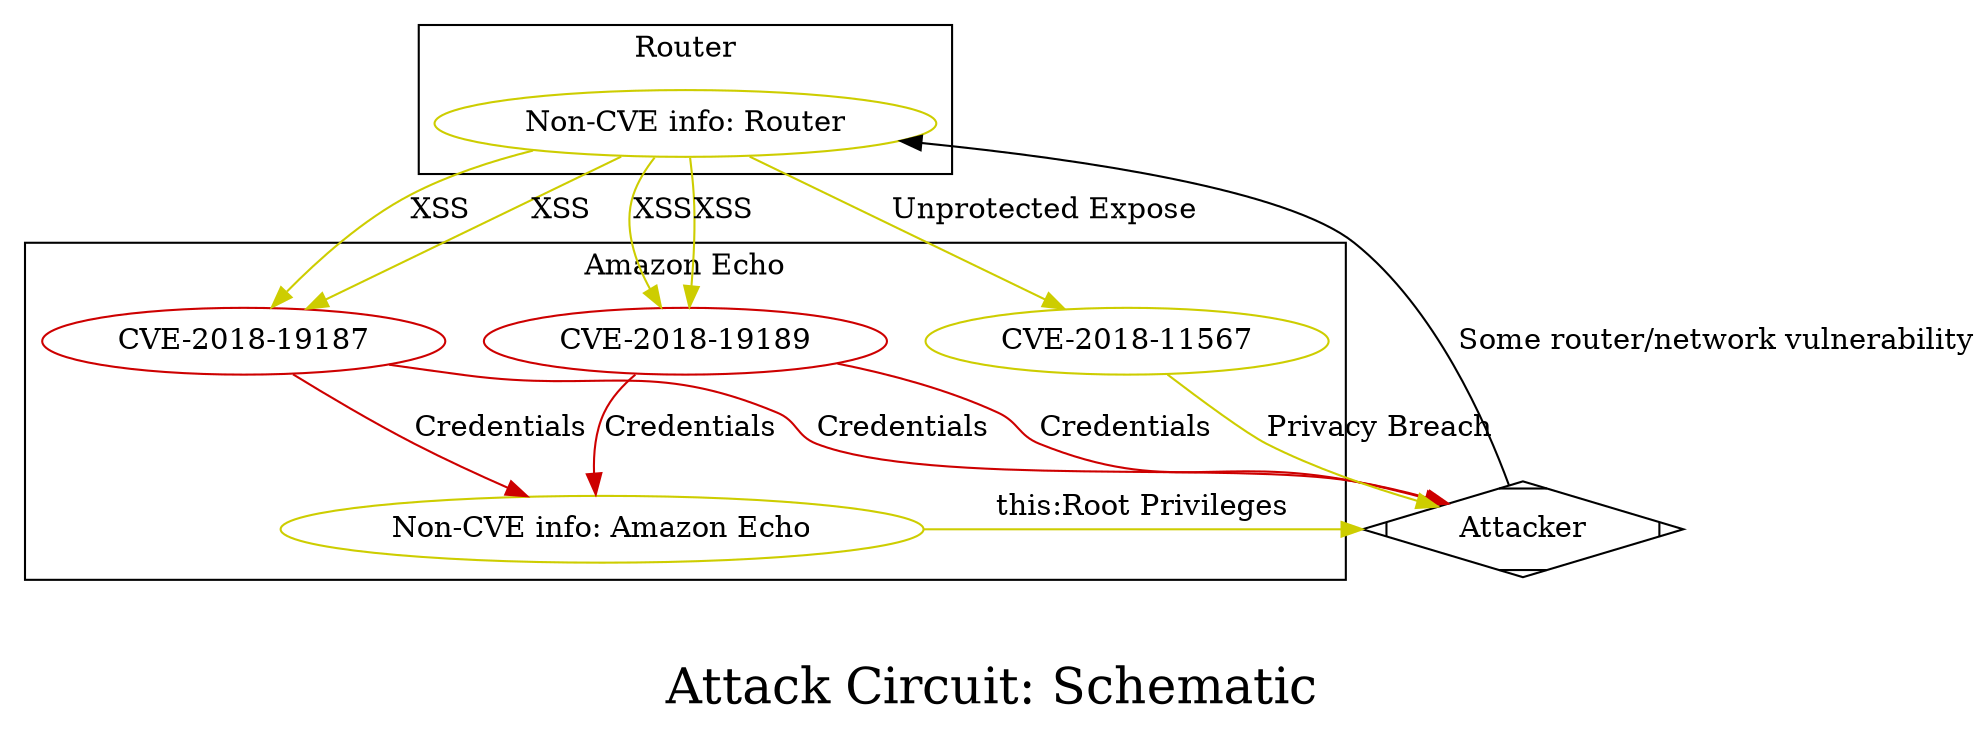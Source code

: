 /*****
Attack Circuit: Schematic
*****/

digraph G {
  graph [splines=true overlap=false]
  node  [shape=ellipse, width=0.3, height=0.3]
  0 [label="Attacker", shape=Mdiamond];
  0 -> 1 [label="Some router/network vulnerability"];
  subgraph cluster_1 {
  label="Router";    1 [label="Non-CVE info: Router"];
  }
  subgraph cluster_2 {
  label="Amazon Echo";    2 [label="Non-CVE info: Amazon Echo"];
    3 [label="CVE-2018-19189"];
    4 [label="CVE-2018-19187"];
    5 [label="CVE-2018-11567"];
  }
  1 -> 3 [label="XSS" color="yellow3"];
  1 -> 3 [label="XSS" color="yellow3"];
  1 -> 4 [label="XSS" color="yellow3"];
  1 -> 4 [label="XSS" color="yellow3"];
  1 -> 5 [label="Unprotected Expose" color="yellow3"];
  3 -> 2 [label="Credentials" color="red3"];
  4 -> 2 [label="Credentials" color="red3"];
    1 [color="yellow3"];
    2 [color="yellow3"];
  2 -> 0 [label="this:Root Privileges" color="yellow3"];
    3 [color="red3"];
  3 -> 0 [label="Credentials" color="red3"];
    4 [color="red3"];
  4 -> 0 [label="Credentials" color="red3"];
    5 [color="yellow3"];
  5 -> 0 [label="Privacy Breach" color="yellow3"];
  label = "\nAttack Circuit: Schematic\n";  fontsize=24;
}
